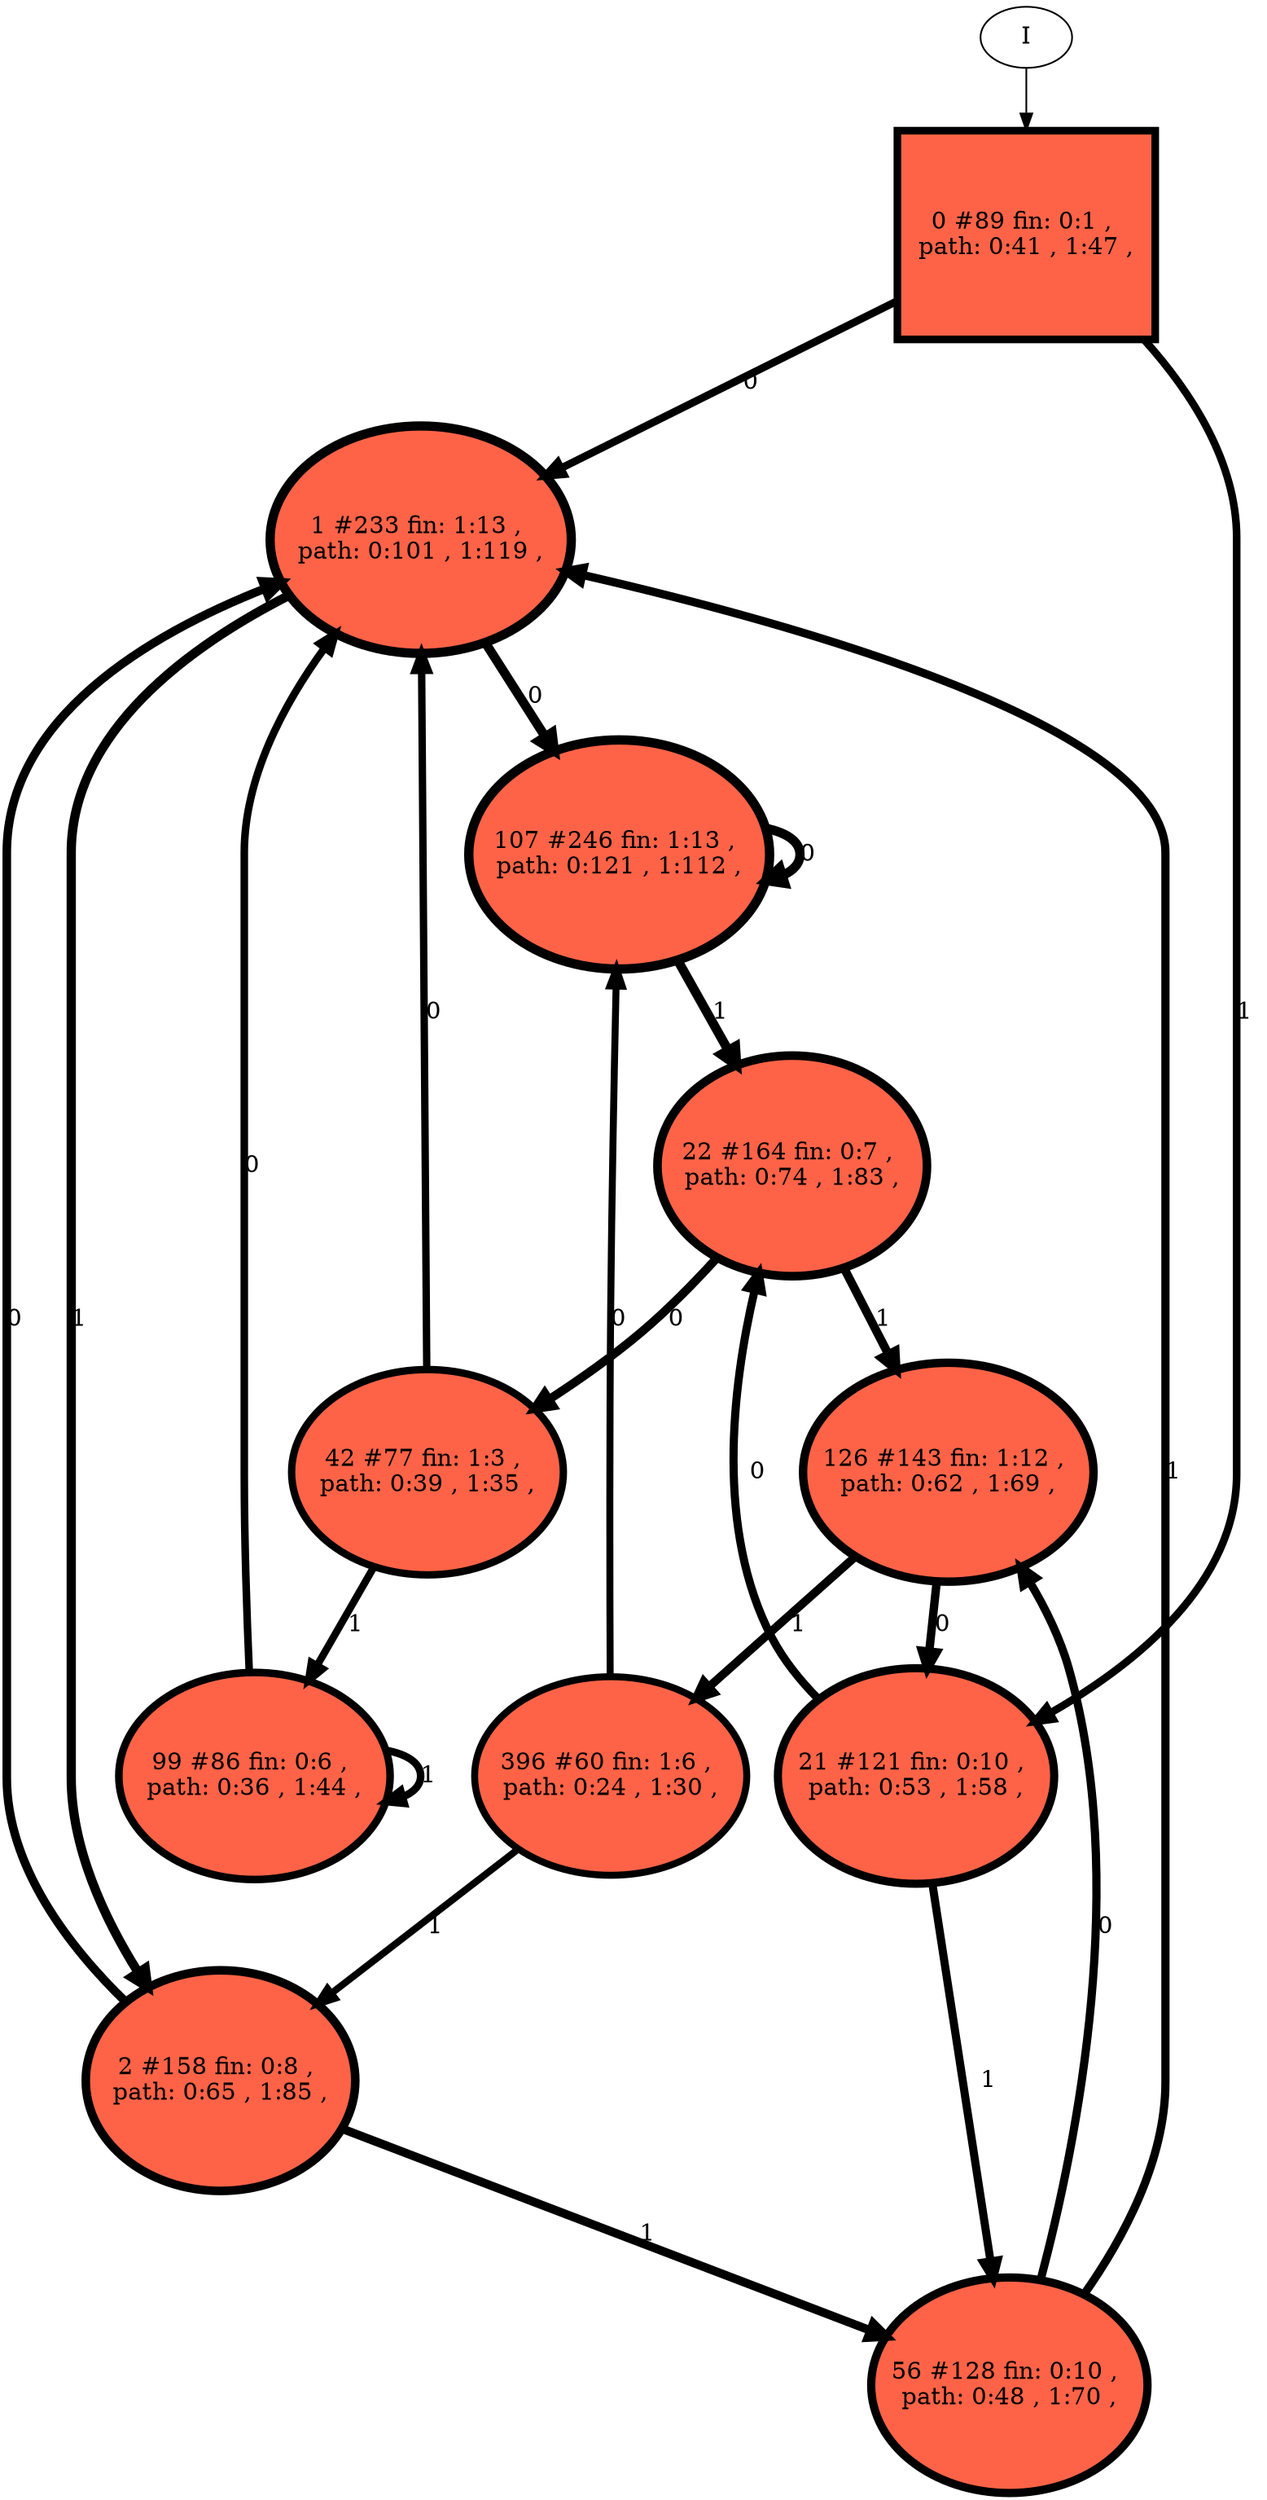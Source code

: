 // produced with flexfringe // 
digraph DFA {
	0 [label="root" shape=box];
		I -> 0;
	0 [ label="0 #89 fin: 0:1 , 
 path: 0:41 , 1:47 , " , style=filled, fillcolor="tomato", width=1.70471, height=1.70471, penwidth=4.49981];
		0 -> 1 [label="0 " , penwidth=4.49981 ];
		0 -> 21 [label="1 " , penwidth=4.49981 ];
	1 [ label="1 #233 fin: 1:13 , 
 path: 0:101 , 1:119 , " , style=filled, fillcolor="tomato", width=1.8649, height=1.8649, penwidth=5.45532];
		1 -> 107 [label="0 " , penwidth=5.45532 ];
		1 -> 2 [label="1 " , penwidth=5.45532 ];
	21 [ label="21 #121 fin: 0:10 , 
 path: 0:53 , 1:58 , " , style=filled, fillcolor="tomato", width=1.75855, height=1.75855, penwidth=4.80402];
		21 -> 22 [label="0 " , penwidth=4.80402 ];
		21 -> 56 [label="1 " , penwidth=4.80402 ];
	107 [ label="107 #246 fin: 1:13 , 
 path: 0:121 , 1:112 , " , style=filled, fillcolor="tomato", width=1.87325, height=1.87325, penwidth=5.50939];
		107 -> 107 [label="0 " , penwidth=5.50939 ];
		107 -> 22 [label="1 " , penwidth=5.50939 ];
	2 [ label="2 #158 fin: 0:8 , 
 path: 0:65 , 1:85 , " , style=filled, fillcolor="tomato", width=1.80318, height=1.80318, penwidth=5.0689];
		2 -> 1 [label="0 " , penwidth=5.0689 ];
		2 -> 56 [label="1 " , penwidth=5.0689 ];
	22 [ label="22 #164 fin: 0:7 , 
 path: 0:74 , 1:83 , " , style=filled, fillcolor="tomato", width=1.80926, height=1.80926, penwidth=5.10595];
		22 -> 42 [label="0 " , penwidth=5.10595 ];
		22 -> 126 [label="1 " , penwidth=5.10595 ];
	56 [ label="56 #128 fin: 0:10 , 
 path: 0:48 , 1:70 , " , style=filled, fillcolor="tomato", width=1.76812, height=1.76812, penwidth=4.85981];
		56 -> 126 [label="0 " , penwidth=4.85981 ];
		56 -> 1 [label="1 " , penwidth=4.85981 ];
	42 [ label="42 #77 fin: 1:3 , 
 path: 0:39 , 1:35 , " , style=filled, fillcolor="tomato", width=1.67835, height=1.67835, penwidth=4.35671];
		42 -> 1 [label="0 " , penwidth=4.35671 ];
		42 -> 99 [label="1 " , penwidth=4.35671 ];
	126 [ label="126 #143 fin: 1:12 , 
 path: 0:62 , 1:69 , " , style=filled, fillcolor="tomato", width=1.78672, height=1.78672, penwidth=4.96981];
		126 -> 21 [label="0 " , penwidth=4.96981 ];
		126 -> 396 [label="1 " , penwidth=4.96981 ];
	99 [ label="99 #86 fin: 0:6 , 
 path: 0:36 , 1:44 , " , style=filled, fillcolor="tomato", width=1.69853, height=1.69853, penwidth=4.46591];
		99 -> 1 [label="0 " , penwidth=4.46591 ];
		99 -> 99 [label="1 " , penwidth=4.46591 ];
	396 [ label="396 #60 fin: 1:6 , 
 path: 0:24 , 1:30 , " , style=filled, fillcolor="tomato", width=1.63137, height=1.63137, penwidth=4.11087];
		396 -> 107 [label="0 " , penwidth=4.11087 ];
		396 -> 2 [label="1 " , penwidth=4.11087 ];
}
